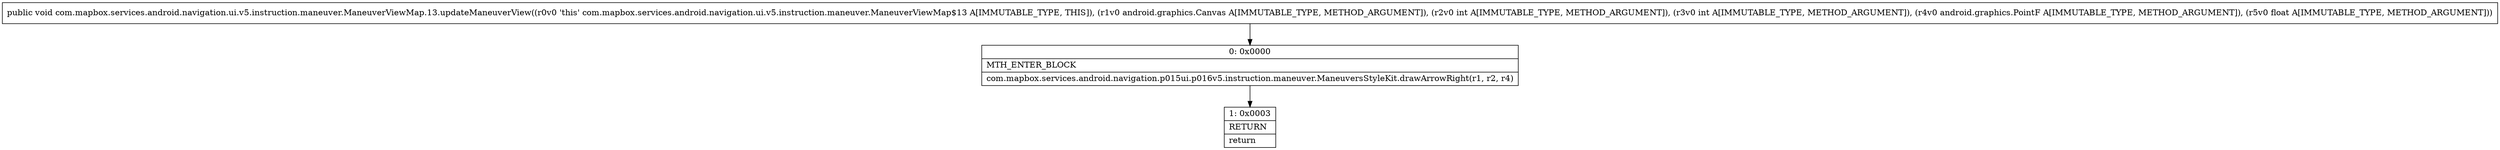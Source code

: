 digraph "CFG forcom.mapbox.services.android.navigation.ui.v5.instruction.maneuver.ManeuverViewMap.13.updateManeuverView(Landroid\/graphics\/Canvas;IILandroid\/graphics\/PointF;F)V" {
Node_0 [shape=record,label="{0\:\ 0x0000|MTH_ENTER_BLOCK\l|com.mapbox.services.android.navigation.p015ui.p016v5.instruction.maneuver.ManeuversStyleKit.drawArrowRight(r1, r2, r4)\l}"];
Node_1 [shape=record,label="{1\:\ 0x0003|RETURN\l|return\l}"];
MethodNode[shape=record,label="{public void com.mapbox.services.android.navigation.ui.v5.instruction.maneuver.ManeuverViewMap.13.updateManeuverView((r0v0 'this' com.mapbox.services.android.navigation.ui.v5.instruction.maneuver.ManeuverViewMap$13 A[IMMUTABLE_TYPE, THIS]), (r1v0 android.graphics.Canvas A[IMMUTABLE_TYPE, METHOD_ARGUMENT]), (r2v0 int A[IMMUTABLE_TYPE, METHOD_ARGUMENT]), (r3v0 int A[IMMUTABLE_TYPE, METHOD_ARGUMENT]), (r4v0 android.graphics.PointF A[IMMUTABLE_TYPE, METHOD_ARGUMENT]), (r5v0 float A[IMMUTABLE_TYPE, METHOD_ARGUMENT])) }"];
MethodNode -> Node_0;
Node_0 -> Node_1;
}

